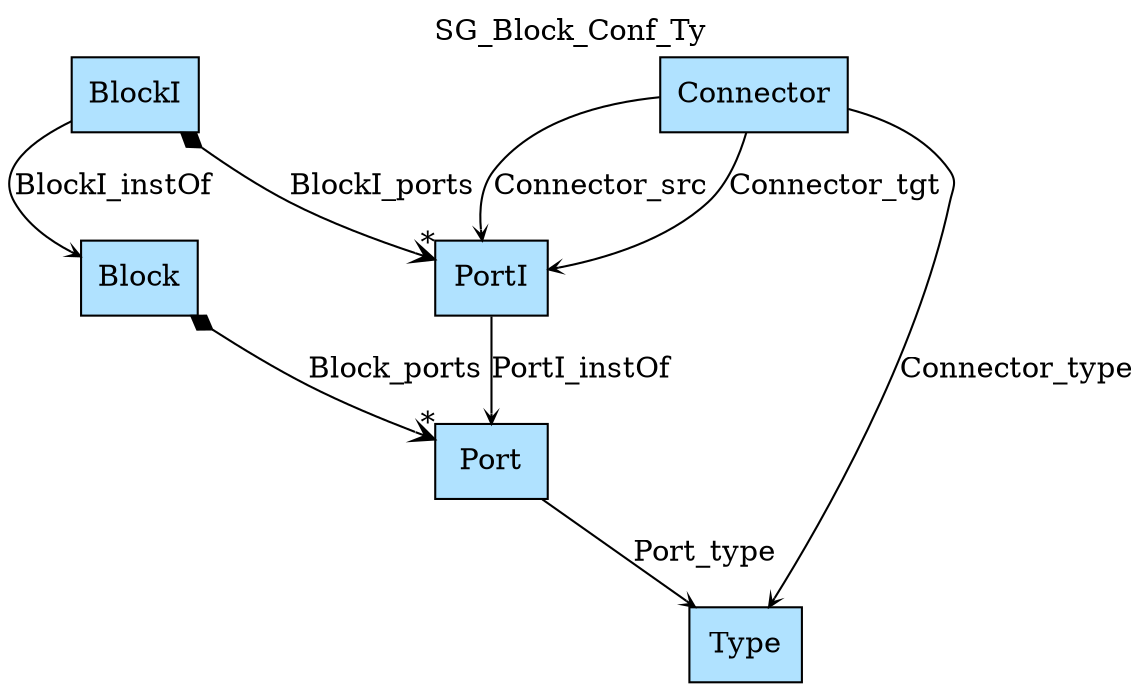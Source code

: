 digraph {graph[label=SG_Block_Conf_Ty,labelloc=tl,labelfontsize=12];
"BlockI"[shape=record,fillcolor=lightskyblue1,style = filled,label="BlockI"];
"Block"[shape=record,fillcolor=lightskyblue1,style = filled,label="Block"];
"PortI"[shape=record,fillcolor=lightskyblue1,style = filled,label="PortI"];
"Connector"[shape=record,fillcolor=lightskyblue1,style = filled,label="Connector"];
"Port"[shape=record,fillcolor=lightskyblue1,style = filled,label="Port"];
"Type"[shape=record,fillcolor=lightskyblue1,style = filled,label="Type"];

"Block"->"Port"[label="Block_ports",arrowhead=vee,arrowtail=diamond,dir=both,headlabel="*"];
"BlockI"->"PortI"[label="BlockI_ports",arrowhead=vee,arrowtail=diamond,dir=both,headlabel="*"];
"Connector"->"PortI"[label="Connector_src",arrowhead=vee,headlabel="",arrowsize=.5];
"Connector"->"PortI"[label="Connector_tgt",arrowhead=vee,headlabel="",arrowsize=.5];
"BlockI"->"Block"[label="BlockI_instOf",arrowhead=vee,headlabel="",arrowsize=.5];
"PortI"->"Port"[label="PortI_instOf",arrowhead=vee,headlabel="",arrowsize=.5];
"Connector"->"Type"[label="Connector_type",arrowhead=vee,headlabel="",arrowsize=.5];
"Port"->"Type"[label="Port_type",arrowhead=vee,headlabel="",arrowsize=.5];
}